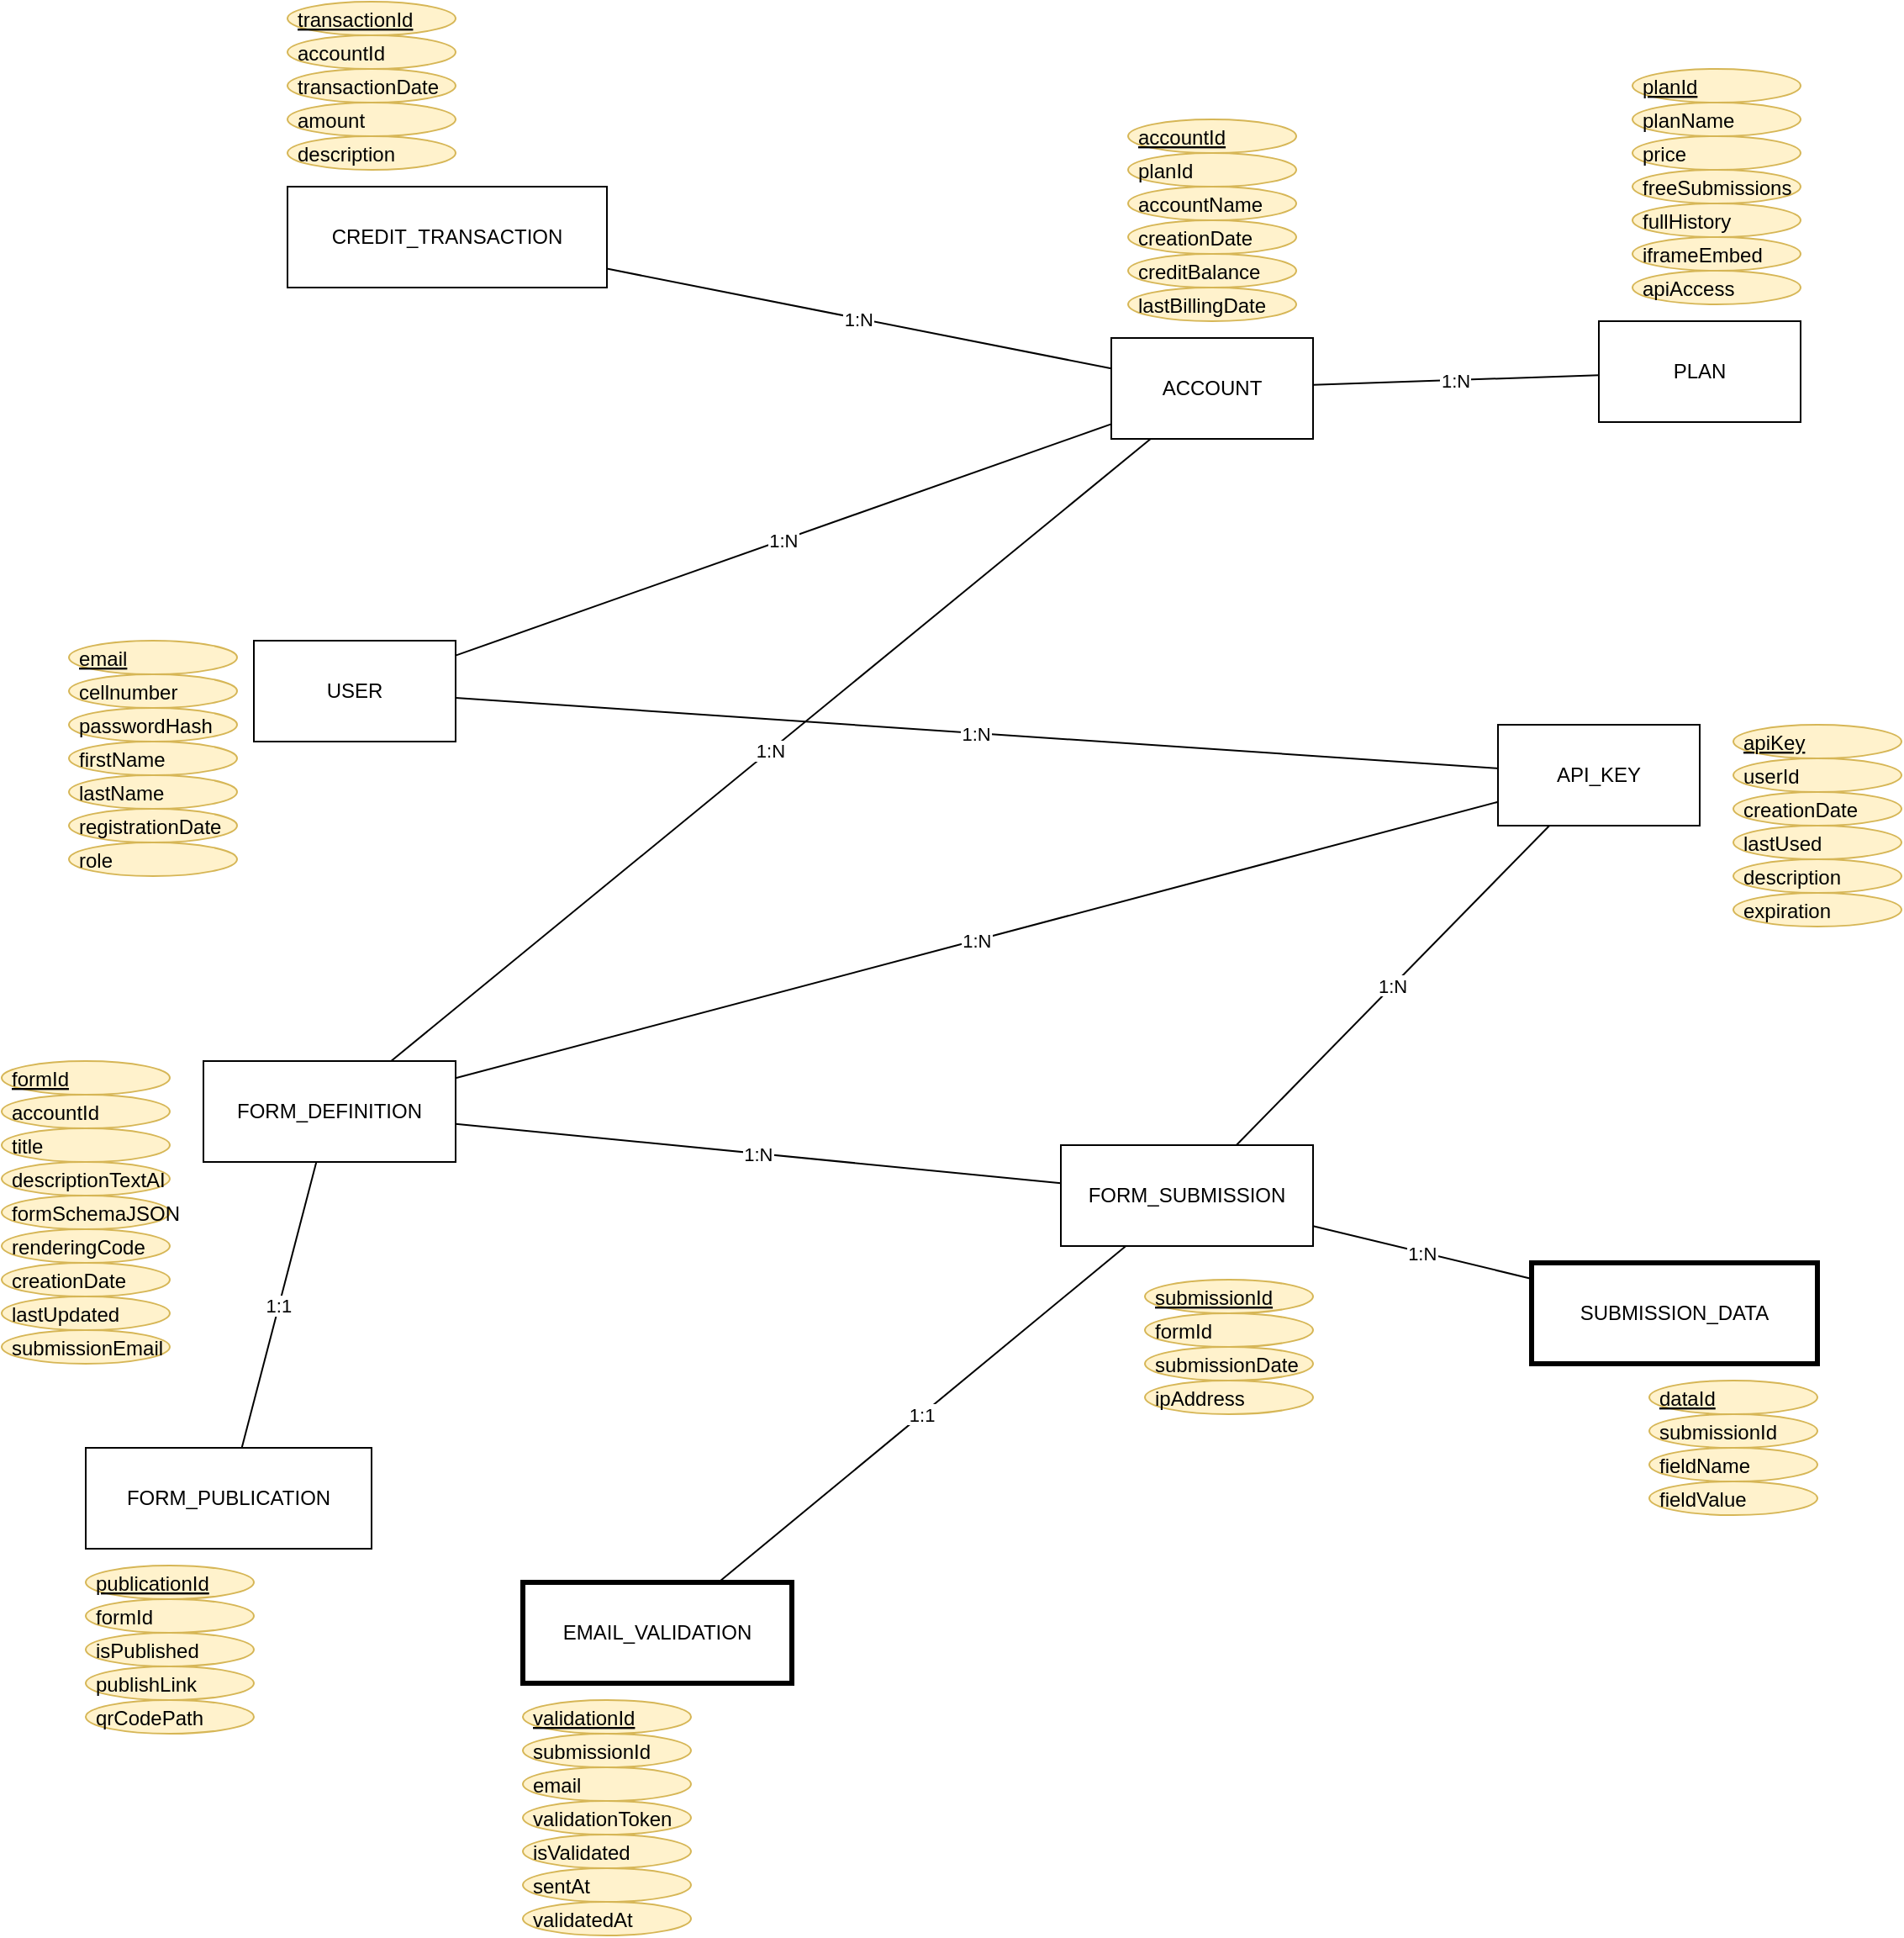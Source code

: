 <mxfile version="26.2.14">
  <diagram name="ER Diagram" id="0">
    <mxGraphModel dx="2570" dy="2271" grid="1" gridSize="10" guides="1" tooltips="1" connect="1" arrows="1" fold="1" page="1" pageScale="1" pageWidth="850" pageHeight="1100" math="0" shadow="0">
      <root>
        <mxCell id="0" />
        <mxCell id="1" parent="0" />
        <mxCell id="10" value="USER" style="shape=rectangle;whiteSpace=wrap;html=1;" parent="1" vertex="1">
          <mxGeometry x="-300" y="-30" width="120" height="60" as="geometry" />
        </mxCell>
        <mxCell id="11" value="ACCOUNT" style="shape=rectangle;whiteSpace=wrap;html=1;" parent="1" vertex="1">
          <mxGeometry x="210" y="-210" width="120" height="60" as="geometry" />
        </mxCell>
        <mxCell id="12" value="API_KEY" style="shape=rectangle;whiteSpace=wrap;html=1;" parent="1" vertex="1">
          <mxGeometry x="440" y="20" width="120" height="60" as="geometry" />
        </mxCell>
        <mxCell id="13" value="FORM_DEFINITION" style="shape=rectangle;whiteSpace=wrap;html=1;" parent="1" vertex="1">
          <mxGeometry x="-330" y="220" width="150" height="60" as="geometry" />
        </mxCell>
        <mxCell id="14" value="CREDIT_TRANSACTION" style="shape=rectangle;whiteSpace=wrap;html=1;" parent="1" vertex="1">
          <mxGeometry x="-280" y="-300" width="190" height="60" as="geometry" />
        </mxCell>
        <mxCell id="15" value="PLAN" style="shape=rectangle;whiteSpace=wrap;html=1;" parent="1" vertex="1">
          <mxGeometry x="500" y="-220" width="120" height="60" as="geometry" />
        </mxCell>
        <mxCell id="16" value="FORM_PUBLICATION" style="shape=rectangle;whiteSpace=wrap;html=1;" parent="1" vertex="1">
          <mxGeometry x="-400" y="450" width="170" height="60" as="geometry" />
        </mxCell>
        <mxCell id="17" value="FORM_SUBMISSION" style="shape=rectangle;whiteSpace=wrap;html=1;" parent="1" vertex="1">
          <mxGeometry x="180" y="270" width="150" height="60" as="geometry" />
        </mxCell>
        <mxCell id="100" value="SUBMISSION_DATA" style="shape=rectangle;whiteSpace=wrap;html=1;strokeWidth=3;" parent="1" vertex="1">
          <mxGeometry x="460" y="340" width="170" height="60" as="geometry" />
        </mxCell>
        <mxCell id="101" value="EMAIL_VALIDATION" style="shape=rectangle;whiteSpace=wrap;html=1;strokeWidth=3;" parent="1" vertex="1">
          <mxGeometry x="-140" y="530" width="160" height="60" as="geometry" />
        </mxCell>
        <mxCell id="200" value="1:N" style="endArrow=none;" parent="1" source="10" target="11" edge="1">
          <mxGeometry relative="1" as="geometry" />
        </mxCell>
        <mxCell id="201" value="1:N" style="endArrow=none;" parent="1" source="10" target="12" edge="1">
          <mxGeometry relative="1" as="geometry" />
        </mxCell>
        <mxCell id="202" value="1:N" style="endArrow=none;" parent="1" source="11" target="13" edge="1">
          <mxGeometry relative="1" as="geometry" />
        </mxCell>
        <mxCell id="203" value="1:N" style="endArrow=none;" parent="1" source="11" target="14" edge="1">
          <mxGeometry relative="1" as="geometry" />
        </mxCell>
        <mxCell id="204" value="1:N" style="endArrow=none;" parent="1" source="15" target="11" edge="1">
          <mxGeometry relative="1" as="geometry" />
        </mxCell>
        <mxCell id="205" value="1:1" style="endArrow=none;" parent="1" source="13" target="16" edge="1">
          <mxGeometry relative="1" as="geometry" />
        </mxCell>
        <mxCell id="206" value="1:N" style="endArrow=none;" parent="1" source="13" target="17" edge="1">
          <mxGeometry relative="1" as="geometry" />
        </mxCell>
        <mxCell id="207" value="1:N" style="endArrow=none;" parent="1" source="17" target="100" edge="1">
          <mxGeometry relative="1" as="geometry" />
        </mxCell>
        <mxCell id="208" value="1:1" style="endArrow=none;" parent="1" source="17" target="101" edge="1">
          <mxGeometry relative="1" as="geometry" />
        </mxCell>
        <mxCell id="209" value="1:N" style="endArrow=none;" parent="1" source="12" target="13" edge="1">
          <mxGeometry relative="1" as="geometry" />
        </mxCell>
        <mxCell id="210" value="1:N" style="endArrow=none;" parent="1" source="12" target="17" edge="1">
          <mxGeometry relative="1" as="geometry" />
        </mxCell>
        <mxCell id="tz6h5x7sEr2cUSnCpIj5-210" value="email" style="ellipse;fillColor=#fff2cc;strokeColor=#d6b656;align=left;spacingLeft=4;fontStyle=4;textDecoration=underline;" vertex="1" parent="1">
          <mxGeometry x="-410" y="-30" width="100" height="20" as="geometry" />
        </mxCell>
        <mxCell id="tz6h5x7sEr2cUSnCpIj5-211" value="cellnumber" style="ellipse;fillColor=#fff2cc;strokeColor=#d6b656;align=left;spacingLeft=4;" vertex="1" parent="1">
          <mxGeometry x="-410" y="-10" width="100" height="20" as="geometry" />
        </mxCell>
        <mxCell id="tz6h5x7sEr2cUSnCpIj5-212" value="passwordHash" style="ellipse;fillColor=#fff2cc;strokeColor=#d6b656;align=left;spacingLeft=4;" vertex="1" parent="1">
          <mxGeometry x="-410" y="10" width="100" height="20" as="geometry" />
        </mxCell>
        <mxCell id="tz6h5x7sEr2cUSnCpIj5-213" value="firstName" style="ellipse;fillColor=#fff2cc;strokeColor=#d6b656;align=left;spacingLeft=4;" vertex="1" parent="1">
          <mxGeometry x="-410" y="30" width="100" height="20" as="geometry" />
        </mxCell>
        <mxCell id="tz6h5x7sEr2cUSnCpIj5-214" value="lastName" style="ellipse;fillColor=#fff2cc;strokeColor=#d6b656;align=left;spacingLeft=4;" vertex="1" parent="1">
          <mxGeometry x="-410" y="50" width="100" height="20" as="geometry" />
        </mxCell>
        <mxCell id="tz6h5x7sEr2cUSnCpIj5-215" value="registrationDate" style="ellipse;fillColor=#fff2cc;strokeColor=#d6b656;align=left;spacingLeft=4;" vertex="1" parent="1">
          <mxGeometry x="-410" y="70" width="100" height="20" as="geometry" />
        </mxCell>
        <mxCell id="tz6h5x7sEr2cUSnCpIj5-216" value="role" style="ellipse;fillColor=#fff2cc;strokeColor=#d6b656;align=left;spacingLeft=4;" vertex="1" parent="1">
          <mxGeometry x="-410" y="90" width="100" height="20" as="geometry" />
        </mxCell>
        <mxCell id="tz6h5x7sEr2cUSnCpIj5-217" value="accountId" style="ellipse;fillColor=#fff2cc;strokeColor=#d6b656;align=left;spacingLeft=4;fontStyle=4;textDecoration=underline;" vertex="1" parent="1">
          <mxGeometry x="220" y="-340" width="100" height="20" as="geometry" />
        </mxCell>
        <mxCell id="tz6h5x7sEr2cUSnCpIj5-218" value="planId" style="ellipse;fillColor=#fff2cc;strokeColor=#d6b656;align=left;spacingLeft=4;" vertex="1" parent="1">
          <mxGeometry x="220" y="-320" width="100" height="20" as="geometry" />
        </mxCell>
        <mxCell id="tz6h5x7sEr2cUSnCpIj5-219" value="accountName" style="ellipse;fillColor=#fff2cc;strokeColor=#d6b656;align=left;spacingLeft=4;" vertex="1" parent="1">
          <mxGeometry x="220" y="-300" width="100" height="20" as="geometry" />
        </mxCell>
        <mxCell id="tz6h5x7sEr2cUSnCpIj5-220" value="creationDate" style="ellipse;fillColor=#fff2cc;strokeColor=#d6b656;align=left;spacingLeft=4;" vertex="1" parent="1">
          <mxGeometry x="220" y="-280" width="100" height="20" as="geometry" />
        </mxCell>
        <mxCell id="tz6h5x7sEr2cUSnCpIj5-221" value="creditBalance" style="ellipse;fillColor=#fff2cc;strokeColor=#d6b656;align=left;spacingLeft=4;" vertex="1" parent="1">
          <mxGeometry x="220" y="-260" width="100" height="20" as="geometry" />
        </mxCell>
        <mxCell id="tz6h5x7sEr2cUSnCpIj5-222" value="lastBillingDate" style="ellipse;fillColor=#fff2cc;strokeColor=#d6b656;align=left;spacingLeft=4;" vertex="1" parent="1">
          <mxGeometry x="220" y="-240" width="100" height="20" as="geometry" />
        </mxCell>
        <mxCell id="tz6h5x7sEr2cUSnCpIj5-223" value="apiKey" style="ellipse;fillColor=#fff2cc;strokeColor=#d6b656;align=left;spacingLeft=4;fontStyle=4;textDecoration=underline;" vertex="1" parent="1">
          <mxGeometry x="580" y="20" width="100" height="20" as="geometry" />
        </mxCell>
        <mxCell id="tz6h5x7sEr2cUSnCpIj5-224" value="userId" style="ellipse;fillColor=#fff2cc;strokeColor=#d6b656;align=left;spacingLeft=4;" vertex="1" parent="1">
          <mxGeometry x="580" y="40" width="100" height="20" as="geometry" />
        </mxCell>
        <mxCell id="tz6h5x7sEr2cUSnCpIj5-225" value="creationDate" style="ellipse;fillColor=#fff2cc;strokeColor=#d6b656;align=left;spacingLeft=4;" vertex="1" parent="1">
          <mxGeometry x="580" y="60" width="100" height="20" as="geometry" />
        </mxCell>
        <mxCell id="tz6h5x7sEr2cUSnCpIj5-226" value="lastUsed" style="ellipse;fillColor=#fff2cc;strokeColor=#d6b656;align=left;spacingLeft=4;" vertex="1" parent="1">
          <mxGeometry x="580" y="80" width="100" height="20" as="geometry" />
        </mxCell>
        <mxCell id="tz6h5x7sEr2cUSnCpIj5-227" value="description" style="ellipse;fillColor=#fff2cc;strokeColor=#d6b656;align=left;spacingLeft=4;" vertex="1" parent="1">
          <mxGeometry x="580" y="100" width="100" height="20" as="geometry" />
        </mxCell>
        <mxCell id="tz6h5x7sEr2cUSnCpIj5-228" value="expiration" style="ellipse;fillColor=#fff2cc;strokeColor=#d6b656;align=left;spacingLeft=4;" vertex="1" parent="1">
          <mxGeometry x="580" y="120" width="100" height="20" as="geometry" />
        </mxCell>
        <mxCell id="tz6h5x7sEr2cUSnCpIj5-229" value="formId" style="ellipse;fillColor=#fff2cc;strokeColor=#d6b656;align=left;spacingLeft=4;fontStyle=4;textDecoration=underline;" vertex="1" parent="1">
          <mxGeometry x="-450" y="220" width="100" height="20" as="geometry" />
        </mxCell>
        <mxCell id="tz6h5x7sEr2cUSnCpIj5-230" value="accountId" style="ellipse;fillColor=#fff2cc;strokeColor=#d6b656;align=left;spacingLeft=4;" vertex="1" parent="1">
          <mxGeometry x="-450" y="240" width="100" height="20" as="geometry" />
        </mxCell>
        <mxCell id="tz6h5x7sEr2cUSnCpIj5-231" value="title" style="ellipse;fillColor=#fff2cc;strokeColor=#d6b656;align=left;spacingLeft=4;" vertex="1" parent="1">
          <mxGeometry x="-450" y="260" width="100" height="20" as="geometry" />
        </mxCell>
        <mxCell id="tz6h5x7sEr2cUSnCpIj5-232" value="descriptionTextAI" style="ellipse;fillColor=#fff2cc;strokeColor=#d6b656;align=left;spacingLeft=4;" vertex="1" parent="1">
          <mxGeometry x="-450" y="280" width="100" height="20" as="geometry" />
        </mxCell>
        <mxCell id="tz6h5x7sEr2cUSnCpIj5-233" value="formSchemaJSON" style="ellipse;fillColor=#fff2cc;strokeColor=#d6b656;align=left;spacingLeft=4;" vertex="1" parent="1">
          <mxGeometry x="-450" y="300" width="100" height="20" as="geometry" />
        </mxCell>
        <mxCell id="tz6h5x7sEr2cUSnCpIj5-234" value="renderingCode" style="ellipse;fillColor=#fff2cc;strokeColor=#d6b656;align=left;spacingLeft=4;" vertex="1" parent="1">
          <mxGeometry x="-450" y="320" width="100" height="20" as="geometry" />
        </mxCell>
        <mxCell id="tz6h5x7sEr2cUSnCpIj5-235" value="creationDate" style="ellipse;fillColor=#fff2cc;strokeColor=#d6b656;align=left;spacingLeft=4;" vertex="1" parent="1">
          <mxGeometry x="-450" y="340" width="100" height="20" as="geometry" />
        </mxCell>
        <mxCell id="tz6h5x7sEr2cUSnCpIj5-236" value="lastUpdated" style="ellipse;fillColor=#fff2cc;strokeColor=#d6b656;align=left;spacingLeft=4;" vertex="1" parent="1">
          <mxGeometry x="-450" y="360" width="100" height="20" as="geometry" />
        </mxCell>
        <mxCell id="tz6h5x7sEr2cUSnCpIj5-237" value="submissionEmail" style="ellipse;fillColor=#fff2cc;strokeColor=#d6b656;align=left;spacingLeft=4;" vertex="1" parent="1">
          <mxGeometry x="-450" y="380" width="100" height="20" as="geometry" />
        </mxCell>
        <mxCell id="tz6h5x7sEr2cUSnCpIj5-238" value="transactionId" style="ellipse;fillColor=#fff2cc;strokeColor=#d6b656;align=left;spacingLeft=4;fontStyle=4;textDecoration=underline;" vertex="1" parent="1">
          <mxGeometry x="-280" y="-410" width="100" height="20" as="geometry" />
        </mxCell>
        <mxCell id="tz6h5x7sEr2cUSnCpIj5-239" value="accountId" style="ellipse;fillColor=#fff2cc;strokeColor=#d6b656;align=left;spacingLeft=4;" vertex="1" parent="1">
          <mxGeometry x="-280" y="-390" width="100" height="20" as="geometry" />
        </mxCell>
        <mxCell id="tz6h5x7sEr2cUSnCpIj5-240" value="transactionDate" style="ellipse;fillColor=#fff2cc;strokeColor=#d6b656;align=left;spacingLeft=4;" vertex="1" parent="1">
          <mxGeometry x="-280" y="-370" width="100" height="20" as="geometry" />
        </mxCell>
        <mxCell id="tz6h5x7sEr2cUSnCpIj5-241" value="amount" style="ellipse;fillColor=#fff2cc;strokeColor=#d6b656;align=left;spacingLeft=4;" vertex="1" parent="1">
          <mxGeometry x="-280" y="-350" width="100" height="20" as="geometry" />
        </mxCell>
        <mxCell id="tz6h5x7sEr2cUSnCpIj5-242" value="description" style="ellipse;fillColor=#fff2cc;strokeColor=#d6b656;align=left;spacingLeft=4;" vertex="1" parent="1">
          <mxGeometry x="-280" y="-330" width="100" height="20" as="geometry" />
        </mxCell>
        <mxCell id="tz6h5x7sEr2cUSnCpIj5-243" value="planId" style="ellipse;fillColor=#fff2cc;strokeColor=#d6b656;align=left;spacingLeft=4;fontStyle=4;textDecoration=underline;" vertex="1" parent="1">
          <mxGeometry x="520" y="-370" width="100" height="20" as="geometry" />
        </mxCell>
        <mxCell id="tz6h5x7sEr2cUSnCpIj5-244" value="planName" style="ellipse;fillColor=#fff2cc;strokeColor=#d6b656;align=left;spacingLeft=4;" vertex="1" parent="1">
          <mxGeometry x="520" y="-350" width="100" height="20" as="geometry" />
        </mxCell>
        <mxCell id="tz6h5x7sEr2cUSnCpIj5-245" value="price" style="ellipse;fillColor=#fff2cc;strokeColor=#d6b656;align=left;spacingLeft=4;" vertex="1" parent="1">
          <mxGeometry x="520" y="-330" width="100" height="20" as="geometry" />
        </mxCell>
        <mxCell id="tz6h5x7sEr2cUSnCpIj5-246" value="freeSubmissions" style="ellipse;fillColor=#fff2cc;strokeColor=#d6b656;align=left;spacingLeft=4;" vertex="1" parent="1">
          <mxGeometry x="520" y="-310" width="100" height="20" as="geometry" />
        </mxCell>
        <mxCell id="tz6h5x7sEr2cUSnCpIj5-247" value="fullHistory" style="ellipse;fillColor=#fff2cc;strokeColor=#d6b656;align=left;spacingLeft=4;" vertex="1" parent="1">
          <mxGeometry x="520" y="-290" width="100" height="20" as="geometry" />
        </mxCell>
        <mxCell id="tz6h5x7sEr2cUSnCpIj5-248" value="iframeEmbed" style="ellipse;fillColor=#fff2cc;strokeColor=#d6b656;align=left;spacingLeft=4;" vertex="1" parent="1">
          <mxGeometry x="520" y="-270" width="100" height="20" as="geometry" />
        </mxCell>
        <mxCell id="tz6h5x7sEr2cUSnCpIj5-249" value="apiAccess" style="ellipse;fillColor=#fff2cc;strokeColor=#d6b656;align=left;spacingLeft=4;" vertex="1" parent="1">
          <mxGeometry x="520" y="-250" width="100" height="20" as="geometry" />
        </mxCell>
        <mxCell id="tz6h5x7sEr2cUSnCpIj5-250" value="publicationId" style="ellipse;fillColor=#fff2cc;strokeColor=#d6b656;align=left;spacingLeft=4;fontStyle=4;textDecoration=underline;" vertex="1" parent="1">
          <mxGeometry x="-400" y="520" width="100" height="20" as="geometry" />
        </mxCell>
        <mxCell id="tz6h5x7sEr2cUSnCpIj5-251" value="formId" style="ellipse;fillColor=#fff2cc;strokeColor=#d6b656;align=left;spacingLeft=4;" vertex="1" parent="1">
          <mxGeometry x="-400" y="540" width="100" height="20" as="geometry" />
        </mxCell>
        <mxCell id="tz6h5x7sEr2cUSnCpIj5-252" value="isPublished" style="ellipse;fillColor=#fff2cc;strokeColor=#d6b656;align=left;spacingLeft=4;" vertex="1" parent="1">
          <mxGeometry x="-400" y="560" width="100" height="20" as="geometry" />
        </mxCell>
        <mxCell id="tz6h5x7sEr2cUSnCpIj5-253" value="publishLink" style="ellipse;fillColor=#fff2cc;strokeColor=#d6b656;align=left;spacingLeft=4;" vertex="1" parent="1">
          <mxGeometry x="-400" y="580" width="100" height="20" as="geometry" />
        </mxCell>
        <mxCell id="tz6h5x7sEr2cUSnCpIj5-254" value="qrCodePath" style="ellipse;fillColor=#fff2cc;strokeColor=#d6b656;align=left;spacingLeft=4;" vertex="1" parent="1">
          <mxGeometry x="-400" y="600" width="100" height="20" as="geometry" />
        </mxCell>
        <mxCell id="tz6h5x7sEr2cUSnCpIj5-255" value="submissionId" style="ellipse;fillColor=#fff2cc;strokeColor=#d6b656;align=left;spacingLeft=4;fontStyle=4;textDecoration=underline;" vertex="1" parent="1">
          <mxGeometry x="230" y="350" width="100" height="20" as="geometry" />
        </mxCell>
        <mxCell id="tz6h5x7sEr2cUSnCpIj5-256" value="formId" style="ellipse;fillColor=#fff2cc;strokeColor=#d6b656;align=left;spacingLeft=4;" vertex="1" parent="1">
          <mxGeometry x="230" y="370" width="100" height="20" as="geometry" />
        </mxCell>
        <mxCell id="tz6h5x7sEr2cUSnCpIj5-257" value="submissionDate" style="ellipse;fillColor=#fff2cc;strokeColor=#d6b656;align=left;spacingLeft=4;" vertex="1" parent="1">
          <mxGeometry x="230" y="390" width="100" height="20" as="geometry" />
        </mxCell>
        <mxCell id="tz6h5x7sEr2cUSnCpIj5-258" value="ipAddress" style="ellipse;fillColor=#fff2cc;strokeColor=#d6b656;align=left;spacingLeft=4;" vertex="1" parent="1">
          <mxGeometry x="230" y="410" width="100" height="20" as="geometry" />
        </mxCell>
        <mxCell id="tz6h5x7sEr2cUSnCpIj5-259" value="dataId" style="ellipse;fillColor=#fff2cc;strokeColor=#d6b656;align=left;spacingLeft=4;fontStyle=4;textDecoration=underline;" vertex="1" parent="1">
          <mxGeometry x="530" y="410" width="100" height="20" as="geometry" />
        </mxCell>
        <mxCell id="tz6h5x7sEr2cUSnCpIj5-260" value="submissionId" style="ellipse;fillColor=#fff2cc;strokeColor=#d6b656;align=left;spacingLeft=4;" vertex="1" parent="1">
          <mxGeometry x="530" y="430" width="100" height="20" as="geometry" />
        </mxCell>
        <mxCell id="tz6h5x7sEr2cUSnCpIj5-261" value="fieldName" style="ellipse;fillColor=#fff2cc;strokeColor=#d6b656;align=left;spacingLeft=4;" vertex="1" parent="1">
          <mxGeometry x="530" y="450" width="100" height="20" as="geometry" />
        </mxCell>
        <mxCell id="tz6h5x7sEr2cUSnCpIj5-262" value="fieldValue" style="ellipse;fillColor=#fff2cc;strokeColor=#d6b656;align=left;spacingLeft=4;" vertex="1" parent="1">
          <mxGeometry x="530" y="470" width="100" height="20" as="geometry" />
        </mxCell>
        <mxCell id="tz6h5x7sEr2cUSnCpIj5-263" value="validationId" style="ellipse;fillColor=#fff2cc;strokeColor=#d6b656;align=left;spacingLeft=4;fontStyle=4;textDecoration=underline;" vertex="1" parent="1">
          <mxGeometry x="-140" y="600" width="100" height="20" as="geometry" />
        </mxCell>
        <mxCell id="tz6h5x7sEr2cUSnCpIj5-264" value="submissionId" style="ellipse;fillColor=#fff2cc;strokeColor=#d6b656;align=left;spacingLeft=4;" vertex="1" parent="1">
          <mxGeometry x="-140" y="620" width="100" height="20" as="geometry" />
        </mxCell>
        <mxCell id="tz6h5x7sEr2cUSnCpIj5-265" value="email" style="ellipse;fillColor=#fff2cc;strokeColor=#d6b656;align=left;spacingLeft=4;" vertex="1" parent="1">
          <mxGeometry x="-140" y="640" width="100" height="20" as="geometry" />
        </mxCell>
        <mxCell id="tz6h5x7sEr2cUSnCpIj5-266" value="validationToken" style="ellipse;fillColor=#fff2cc;strokeColor=#d6b656;align=left;spacingLeft=4;" vertex="1" parent="1">
          <mxGeometry x="-140" y="660" width="100" height="20" as="geometry" />
        </mxCell>
        <mxCell id="tz6h5x7sEr2cUSnCpIj5-267" value="isValidated" style="ellipse;fillColor=#fff2cc;strokeColor=#d6b656;align=left;spacingLeft=4;" vertex="1" parent="1">
          <mxGeometry x="-140" y="680" width="100" height="20" as="geometry" />
        </mxCell>
        <mxCell id="tz6h5x7sEr2cUSnCpIj5-268" value="sentAt" style="ellipse;fillColor=#fff2cc;strokeColor=#d6b656;align=left;spacingLeft=4;" vertex="1" parent="1">
          <mxGeometry x="-140" y="700" width="100" height="20" as="geometry" />
        </mxCell>
        <mxCell id="tz6h5x7sEr2cUSnCpIj5-269" value="validatedAt" style="ellipse;fillColor=#fff2cc;strokeColor=#d6b656;align=left;spacingLeft=4;" vertex="1" parent="1">
          <mxGeometry x="-140" y="720" width="100" height="20" as="geometry" />
        </mxCell>
      </root>
    </mxGraphModel>
  </diagram>
</mxfile>

